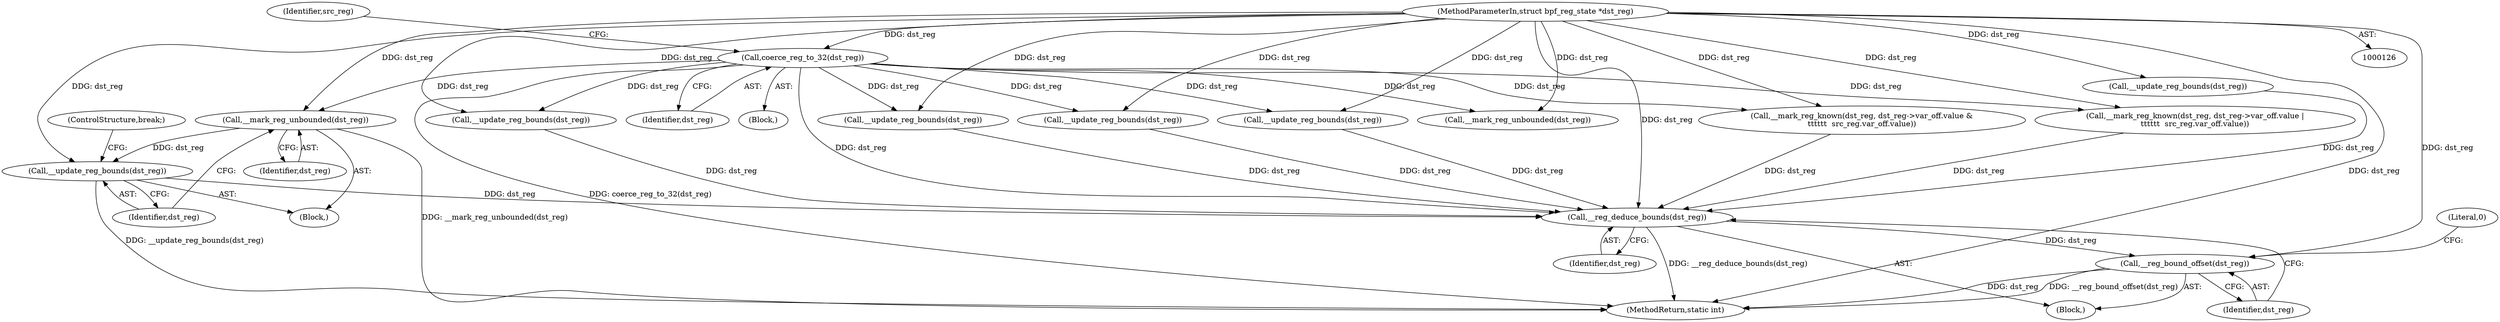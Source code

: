 digraph "0_linux_4374f256ce8182019353c0c639bb8d0695b4c941@pointer" {
"1000385" [label="(Call,__mark_reg_unbounded(dst_reg))"];
"1000158" [label="(Call,coerce_reg_to_32(dst_reg))"];
"1000129" [label="(MethodParameterIn,struct bpf_reg_state *dst_reg)"];
"1000387" [label="(Call,__update_reg_bounds(dst_reg))"];
"1000795" [label="(Call,__reg_deduce_bounds(dst_reg))"];
"1000797" [label="(Call,__reg_bound_offset(dst_reg))"];
"1000389" [label="(ControlStructure,break;)"];
"1000784" [label="(Call,__update_reg_bounds(dst_reg))"];
"1000131" [label="(Block,)"];
"1000386" [label="(Identifier,dst_reg)"];
"1000796" [label="(Identifier,dst_reg)"];
"1000162" [label="(Identifier,src_reg)"];
"1000385" [label="(Call,__mark_reg_unbounded(dst_reg))"];
"1000388" [label="(Identifier,dst_reg)"];
"1000801" [label="(MethodReturn,static int)"];
"1000456" [label="(Call,__mark_reg_known(dst_reg, dst_reg->var_off.value &\n\t\t\t\t\t\t  src_reg.var_off.value))"];
"1000797" [label="(Call,__reg_bound_offset(dst_reg))"];
"1000159" [label="(Identifier,dst_reg)"];
"1000536" [label="(Call,__update_reg_bounds(dst_reg))"];
"1000403" [label="(Call,__update_reg_bounds(dst_reg))"];
"1000401" [label="(Call,__mark_reg_unbounded(dst_reg))"];
"1000631" [label="(Call,__update_reg_bounds(dst_reg))"];
"1000795" [label="(Call,__reg_deduce_bounds(dst_reg))"];
"1000384" [label="(Block,)"];
"1000157" [label="(Block,)"];
"1000387" [label="(Call,__update_reg_bounds(dst_reg))"];
"1000158" [label="(Call,coerce_reg_to_32(dst_reg))"];
"1000798" [label="(Identifier,dst_reg)"];
"1000800" [label="(Literal,0)"];
"1000545" [label="(Call,__mark_reg_known(dst_reg, dst_reg->var_off.value |\n\t\t\t\t\t\t  src_reg.var_off.value))"];
"1000129" [label="(MethodParameterIn,struct bpf_reg_state *dst_reg)"];
"1000699" [label="(Call,__update_reg_bounds(dst_reg))"];
"1000385" -> "1000384"  [label="AST: "];
"1000385" -> "1000386"  [label="CFG: "];
"1000386" -> "1000385"  [label="AST: "];
"1000388" -> "1000385"  [label="CFG: "];
"1000385" -> "1000801"  [label="DDG: __mark_reg_unbounded(dst_reg)"];
"1000158" -> "1000385"  [label="DDG: dst_reg"];
"1000129" -> "1000385"  [label="DDG: dst_reg"];
"1000385" -> "1000387"  [label="DDG: dst_reg"];
"1000158" -> "1000157"  [label="AST: "];
"1000158" -> "1000159"  [label="CFG: "];
"1000159" -> "1000158"  [label="AST: "];
"1000162" -> "1000158"  [label="CFG: "];
"1000158" -> "1000801"  [label="DDG: coerce_reg_to_32(dst_reg)"];
"1000129" -> "1000158"  [label="DDG: dst_reg"];
"1000158" -> "1000401"  [label="DDG: dst_reg"];
"1000158" -> "1000456"  [label="DDG: dst_reg"];
"1000158" -> "1000536"  [label="DDG: dst_reg"];
"1000158" -> "1000545"  [label="DDG: dst_reg"];
"1000158" -> "1000631"  [label="DDG: dst_reg"];
"1000158" -> "1000699"  [label="DDG: dst_reg"];
"1000158" -> "1000784"  [label="DDG: dst_reg"];
"1000158" -> "1000795"  [label="DDG: dst_reg"];
"1000129" -> "1000126"  [label="AST: "];
"1000129" -> "1000801"  [label="DDG: dst_reg"];
"1000129" -> "1000387"  [label="DDG: dst_reg"];
"1000129" -> "1000401"  [label="DDG: dst_reg"];
"1000129" -> "1000403"  [label="DDG: dst_reg"];
"1000129" -> "1000456"  [label="DDG: dst_reg"];
"1000129" -> "1000536"  [label="DDG: dst_reg"];
"1000129" -> "1000545"  [label="DDG: dst_reg"];
"1000129" -> "1000631"  [label="DDG: dst_reg"];
"1000129" -> "1000699"  [label="DDG: dst_reg"];
"1000129" -> "1000784"  [label="DDG: dst_reg"];
"1000129" -> "1000795"  [label="DDG: dst_reg"];
"1000129" -> "1000797"  [label="DDG: dst_reg"];
"1000387" -> "1000384"  [label="AST: "];
"1000387" -> "1000388"  [label="CFG: "];
"1000388" -> "1000387"  [label="AST: "];
"1000389" -> "1000387"  [label="CFG: "];
"1000387" -> "1000801"  [label="DDG: __update_reg_bounds(dst_reg)"];
"1000387" -> "1000795"  [label="DDG: dst_reg"];
"1000795" -> "1000131"  [label="AST: "];
"1000795" -> "1000796"  [label="CFG: "];
"1000796" -> "1000795"  [label="AST: "];
"1000798" -> "1000795"  [label="CFG: "];
"1000795" -> "1000801"  [label="DDG: __reg_deduce_bounds(dst_reg)"];
"1000699" -> "1000795"  [label="DDG: dst_reg"];
"1000403" -> "1000795"  [label="DDG: dst_reg"];
"1000545" -> "1000795"  [label="DDG: dst_reg"];
"1000536" -> "1000795"  [label="DDG: dst_reg"];
"1000784" -> "1000795"  [label="DDG: dst_reg"];
"1000456" -> "1000795"  [label="DDG: dst_reg"];
"1000631" -> "1000795"  [label="DDG: dst_reg"];
"1000795" -> "1000797"  [label="DDG: dst_reg"];
"1000797" -> "1000131"  [label="AST: "];
"1000797" -> "1000798"  [label="CFG: "];
"1000798" -> "1000797"  [label="AST: "];
"1000800" -> "1000797"  [label="CFG: "];
"1000797" -> "1000801"  [label="DDG: dst_reg"];
"1000797" -> "1000801"  [label="DDG: __reg_bound_offset(dst_reg)"];
}
